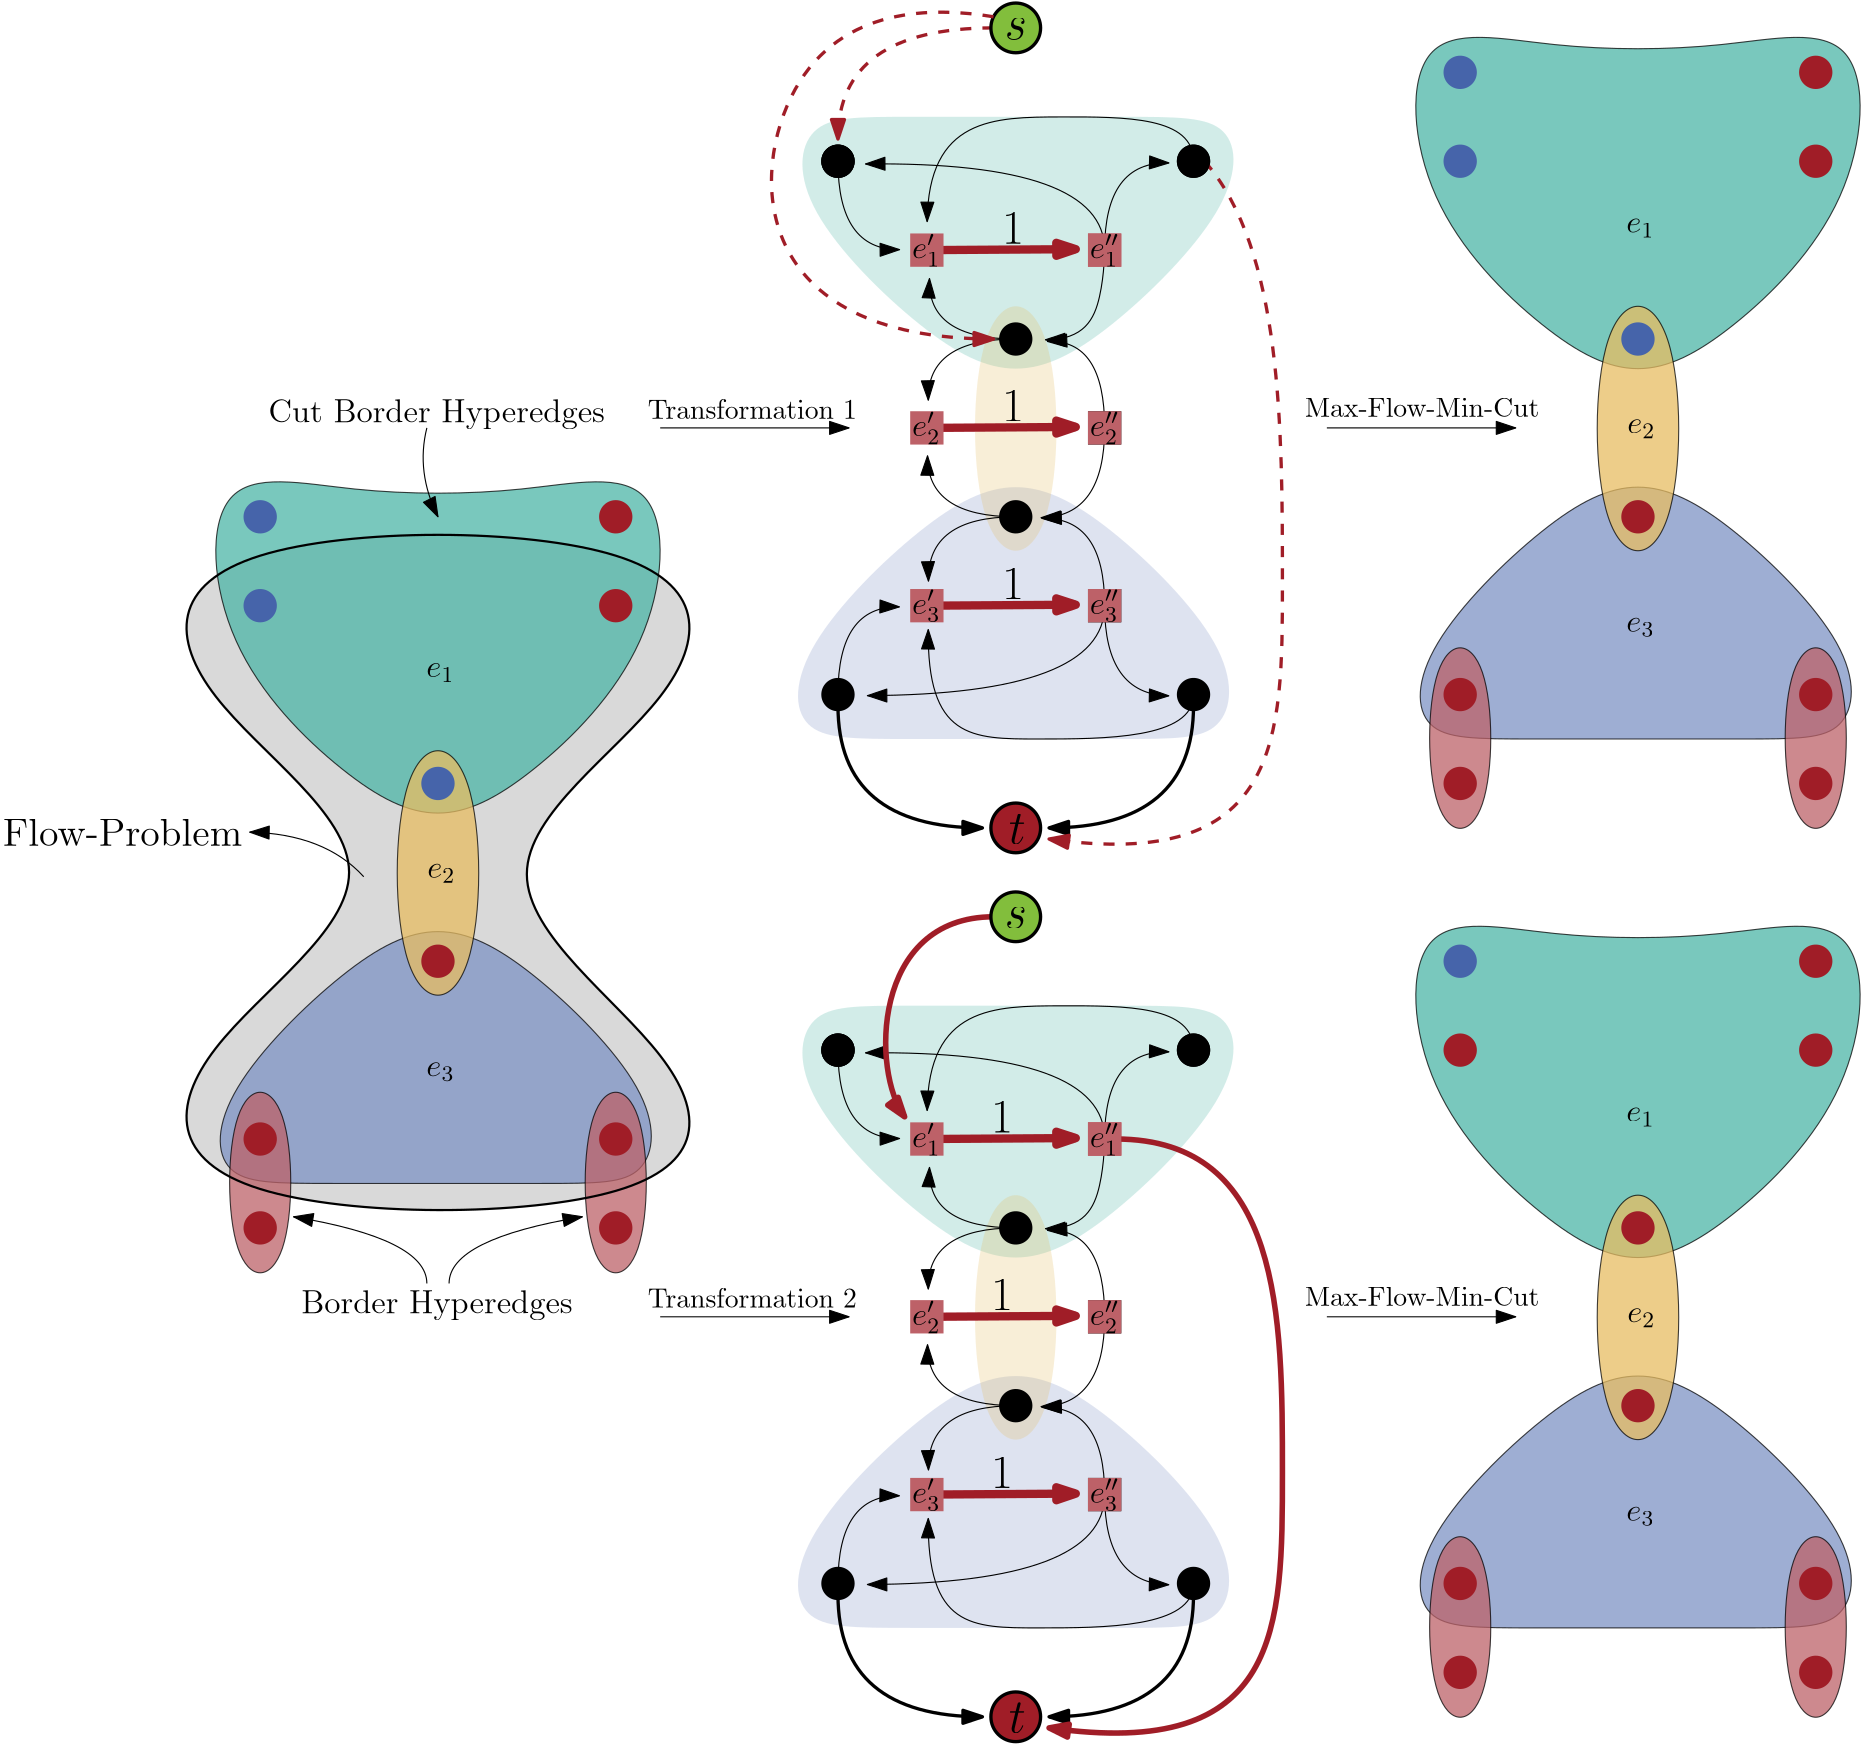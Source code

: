 <?xml version="1.0"?>
<!DOCTYPE ipe SYSTEM "ipe.dtd">
<ipe version="70107" creator="Ipe 7.1.10">
<info created="D:20171009143434" modified="D:20171018075325"/>
<ipestyle name="basic">
<symbol name="arrow/arc(spx)">
<path stroke="sym-stroke" fill="sym-stroke" pen="sym-pen">
0 0 m
-1 0.333 l
-1 -0.333 l
h
</path>
</symbol>
<symbol name="arrow/farc(spx)">
<path stroke="sym-stroke" fill="white" pen="sym-pen">
0 0 m
-1 0.333 l
-1 -0.333 l
h
</path>
</symbol>
<symbol name="arrow/ptarc(spx)">
<path stroke="sym-stroke" fill="sym-stroke" pen="sym-pen">
0 0 m
-1 0.333 l
-0.8 0 l
-1 -0.333 l
h
</path>
</symbol>
<symbol name="arrow/fptarc(spx)">
<path stroke="sym-stroke" fill="white" pen="sym-pen">
0 0 m
-1 0.333 l
-0.8 0 l
-1 -0.333 l
h
</path>
</symbol>
<symbol name="mark/circle(sx)" transformations="translations">
<path fill="sym-stroke">
0.6 0 0 0.6 0 0 e
0.4 0 0 0.4 0 0 e
</path>
</symbol>
<symbol name="mark/disk(sx)" transformations="translations">
<path fill="sym-stroke">
0.6 0 0 0.6 0 0 e
</path>
</symbol>
<symbol name="mark/fdisk(sfx)" transformations="translations">
<group>
<path fill="sym-fill">
0.5 0 0 0.5 0 0 e
</path>
<path fill="sym-stroke" fillrule="eofill">
0.6 0 0 0.6 0 0 e
0.4 0 0 0.4 0 0 e
</path>
</group>
</symbol>
<symbol name="mark/box(sx)" transformations="translations">
<path fill="sym-stroke" fillrule="eofill">
-0.6 -0.6 m
0.6 -0.6 l
0.6 0.6 l
-0.6 0.6 l
h
-0.4 -0.4 m
0.4 -0.4 l
0.4 0.4 l
-0.4 0.4 l
h
</path>
</symbol>
<symbol name="mark/square(sx)" transformations="translations">
<path fill="sym-stroke">
-0.6 -0.6 m
0.6 -0.6 l
0.6 0.6 l
-0.6 0.6 l
h
</path>
</symbol>
<symbol name="mark/fsquare(sfx)" transformations="translations">
<group>
<path fill="sym-fill">
-0.5 -0.5 m
0.5 -0.5 l
0.5 0.5 l
-0.5 0.5 l
h
</path>
<path fill="sym-stroke" fillrule="eofill">
-0.6 -0.6 m
0.6 -0.6 l
0.6 0.6 l
-0.6 0.6 l
h
-0.4 -0.4 m
0.4 -0.4 l
0.4 0.4 l
-0.4 0.4 l
h
</path>
</group>
</symbol>
<symbol name="mark/cross(sx)" transformations="translations">
<group>
<path fill="sym-stroke">
-0.43 -0.57 m
0.57 0.43 l
0.43 0.57 l
-0.57 -0.43 l
h
</path>
<path fill="sym-stroke">
-0.43 0.57 m
0.57 -0.43 l
0.43 -0.57 l
-0.57 0.43 l
h
</path>
</group>
</symbol>
<symbol name="arrow/fnormal(spx)">
<path stroke="sym-stroke" fill="white" pen="sym-pen">
0 0 m
-1 0.333 l
-1 -0.333 l
h
</path>
</symbol>
<symbol name="arrow/pointed(spx)">
<path stroke="sym-stroke" fill="sym-stroke" pen="sym-pen">
0 0 m
-1 0.333 l
-0.8 0 l
-1 -0.333 l
h
</path>
</symbol>
<symbol name="arrow/fpointed(spx)">
<path stroke="sym-stroke" fill="white" pen="sym-pen">
0 0 m
-1 0.333 l
-0.8 0 l
-1 -0.333 l
h
</path>
</symbol>
<symbol name="arrow/linear(spx)">
<path stroke="sym-stroke" pen="sym-pen">
-1 0.333 m
0 0 l
-1 -0.333 l
</path>
</symbol>
<symbol name="arrow/fdouble(spx)">
<path stroke="sym-stroke" fill="white" pen="sym-pen">
0 0 m
-1 0.333 l
-1 -0.333 l
h
-1 0 m
-2 0.333 l
-2 -0.333 l
h
</path>
</symbol>
<symbol name="arrow/double(spx)">
<path stroke="sym-stroke" fill="sym-stroke" pen="sym-pen">
0 0 m
-1 0.333 l
-1 -0.333 l
h
-1 0 m
-2 0.333 l
-2 -0.333 l
h
</path>
</symbol>
<pen name="heavier" value="0.8"/>
<pen name="fat" value="1.2"/>
<pen name="ultrafat" value="2"/>
<symbolsize name="large" value="5"/>
<symbolsize name="small" value="2"/>
<symbolsize name="tiny" value="1.1"/>
<arrowsize name="large" value="10"/>
<arrowsize name="small" value="5"/>
<arrowsize name="tiny" value="3"/>
<color name="red" value="1 0 0"/>
<color name="green" value="0 1 0"/>
<color name="blue" value="0 0 1"/>
<color name="yellow" value="1 1 0"/>
<color name="orange" value="1 0.647 0"/>
<color name="gold" value="1 0.843 0"/>
<color name="purple" value="0.627 0.125 0.941"/>
<color name="gray" value="0.745"/>
<color name="brown" value="0.647 0.165 0.165"/>
<color name="navy" value="0 0 0.502"/>
<color name="pink" value="1 0.753 0.796"/>
<color name="seagreen" value="0.18 0.545 0.341"/>
<color name="turquoise" value="0.251 0.878 0.816"/>
<color name="violet" value="0.933 0.51 0.933"/>
<color name="darkblue" value="0 0 0.545"/>
<color name="darkcyan" value="0 0.545 0.545"/>
<color name="darkgray" value="0.663"/>
<color name="darkgreen" value="0 0.392 0"/>
<color name="darkmagenta" value="0.545 0 0.545"/>
<color name="darkorange" value="1 0.549 0"/>
<color name="darkred" value="0.545 0 0"/>
<color name="lightblue" value="0.678 0.847 0.902"/>
<color name="lightcyan" value="0.878 1 1"/>
<color name="lightgray" value="0.827"/>
<color name="lightgreen" value="0.565 0.933 0.565"/>
<color name="lightyellow" value="1 1 0.878"/>
<dashstyle name="dashed" value="[4] 0"/>
<dashstyle name="dotted" value="[1 3] 0"/>
<dashstyle name="dash dotted" value="[4 2 1 2] 0"/>
<dashstyle name="dash dot dotted" value="[4 2 1 2 1 2] 0"/>
<textsize name="large" value="\large"/>
<textsize name="Large" value="\Large"/>
<textsize name="LARGE" value="\LARGE"/>
<textsize name="huge" value="\huge"/>
<textsize name="Huge" value="\Huge"/>
<textsize name="small" value="\small"/>
<textsize name="footnote" value="\footnotesize"/>
<textsize name="tiny" value="\tiny"/>
<textstyle name="center" begin="\begin{center}" end="\end{center}"/>
<textstyle name="itemize" begin="\begin{itemize}" end="\end{itemize}"/>
<textstyle name="item" begin="\begin{itemize}\item{}" end="\end{itemize}"/>
<gridsize name="4 pts" value="4"/>
<gridsize name="8 pts (~3 mm)" value="8"/>
<gridsize name="16 pts (~6 mm)" value="16"/>
<gridsize name="32 pts (~12 mm)" value="32"/>
<gridsize name="10 pts (~3.5 mm)" value="10"/>
<gridsize name="20 pts (~7 mm)" value="20"/>
<gridsize name="14 pts (~5 mm)" value="14"/>
<gridsize name="28 pts (~10 mm)" value="28"/>
<gridsize name="56 pts (~20 mm)" value="56"/>
<anglesize name="90 deg" value="90"/>
<anglesize name="60 deg" value="60"/>
<anglesize name="45 deg" value="45"/>
<anglesize name="30 deg" value="30"/>
<anglesize name="22.5 deg" value="22.5"/>
<opacity name="10%" value="0.1"/>
<opacity name="30%" value="0.3"/>
<opacity name="50%" value="0.5"/>
<opacity name="75%" value="0.75"/>
<tiling name="falling" angle="-60" step="4" width="1"/>
<tiling name="rising" angle="30" step="4" width="1"/>
</ipestyle>
<ipestyle name="kitcolors">
<color name="KITwhite" value="1"/>
<color name="KITblack" value="0"/>
<color name="KITblack70" value="0.3"/>
<color name="KITblack50" value="0.5"/>
<color name="KITblack30" value="0.7"/>
<color name="KITblack15" value="0.85"/>
<color name="KITgreen" value="0 0.588 0.509"/>
<color name="KITgreen70" value="0.3 0.711 0.656"/>
<color name="KITgreen50" value="0.5 0.794 0.754"/>
<color name="KITgreen30" value="0.7 0.876 0.852"/>
<color name="KITgreen15" value="0.85 0.938 0.926"/>
<color name="KITblue" value="0.274 0.392 0.666"/>
<color name="KITblue70" value="0.492 0.574 0.766"/>
<color name="KITblue50" value="0.637 0.696 0.833"/>
<color name="KITblue30" value="0.782 0.817 0.9"/>
<color name="KITblue15" value="0.891 0.908 0.95"/>
<color name="KITred" value="0.627 0.117 0.156"/>
<color name="KITred70" value="0.739 0.382 0.409"/>
<color name="KITred50" value="0.813 0.558 0.578"/>
<color name="KITred30" value="0.888 0.735 0.747"/>
<color name="KITred15" value="0.944 0.867 0.873"/>
<color name="KITpalegreen" value="0.509 0.745 0.235"/>
<color name="KITpalegreen70" value="0.656 0.821 0.464"/>
<color name="KITpalegreen50" value="0.754 0.872 0.617"/>
<color name="KITpalegreen30" value="0.852 0.923 0.77"/>
<color name="KITpalegreen15" value="0.926 0.961 0.885"/>
<color name="KITyellow" value="0.98 0.901 0.078"/>
<color name="KITyellow70" value="0.986 0.931 0.354"/>
<color name="KITyellow50" value="0.99 0.95 0.539"/>
<color name="KITyellow30" value="0.994 0.97 0.723"/>
<color name="KITyellow15" value="0.997 0.985 0.861"/>
<color name="KITorange" value="0.862 0.627 0.117"/>
<color name="KITorange70" value="0.903 0.739 0.382"/>
<color name="KITorange50" value="0.931 0.813 0.558"/>
<color name="KITorange30" value="0.958 0.888 0.735"/>
<color name="KITorange15" value="0.979 0.944 0.867"/>
<color name="KITbrown" value="0.627 0.509 0.196"/>
<color name="KITbrown70" value="0.739 0.656 0.437"/>
<color name="KITbrown50" value="0.813 0.754 0.598"/>
<color name="KITbrown30" value="0.888 0.852 0.758"/>
<color name="KITbrown15" value="0.944 0.926 0.879"/>
<color name="KITlilac" value="0.627 0 0.47"/>
<color name="KITlilac70" value="0.739 0.3 0.629"/>
<color name="KITlilac50" value="0.813 0.5 0.735"/>
<color name="KITlilac30" value="0.888 0.7 0.841"/>
<color name="KITlilac15" value="0.944 0.85 0.92"/>
<color name="KITcyanblue" value="0.313 0.666 0.901"/>
<color name="KITcyanblue70" value="0.519 0.766 0.931"/>
<color name="KITcyanblue50" value="0.656 0.833 0.95"/>
<color name="KITcyanblue30" value="0.794 0.9 0.97"/>
<color name="KITcyanblue15" value="0.897 0.95 0.985"/>
<color name="KITseablue" value="0.196 0.313 0.549"/>
<color name="KITseablue70" value="0.437 0.519 0.684"/>
<color name="KITseablue50" value="0.598 0.656 0.774"/>
<color name="KITseablue30" value="0.758 0.794 0.864"/>
<color name="KITseablue15" value="0.879 0.897 0.932"/>
</ipestyle>
<ipestyle name="bigpaper">
<layout paper="10000 6000" origin="0 0" frame="10000 6000"/>
<titlestyle pos="10 10" size="LARGE" color="title"  valign="baseline"/>
</ipestyle>
<ipestyle name="transparency">
<opacity name="10%" value="0.1"/>
<opacity name="50%" value="0.5"/>
<opacity name="75%" value="0.75"/>
<opacity name="25%" value="0.25"/>
</ipestyle>
<page>
<layer name="alpha"/>
<view layers="alpha" active="alpha"/>
<path layer="alpha" fill="KITblack15">
928 1632
928 1692
1120 1692
1120 1632
1024 1568
1120 1500
1120 1444
928 1444
928 1504
1024 1568 u
</path>
<path matrix="-1 0 0 -1 2256 3296" fill="KITblue70" opacity="25%">
944 1648
947.2 1680
976 1680
1072 1680
1104 1680
1104 1648
1056 1600
1024 1584
992 1600 u
</path>
<path matrix="1 0 0 1 208 160" fill="KITgreen70" opacity="25%">
944 1648
947.2 1680
976 1680
1072 1680
1104 1680
1104 1648
1056 1600
1024 1584
992 1600 u
</path>
<path matrix="1 0 0 1 208 159.78" fill="KITorange70" opacity="25%">
1008 1616
1040 1616
1040 1520
1008 1520 u
</path>
<path matrix="1 0 0 1 -48 32" stroke="KITred" pen="3" rarrow="normal/normal">
1301.61 1632.34 m
1248 1632 l
</path>
<path matrix="1 0 0 1 -48 160" stroke="KITred" pen="3" rarrow="normal/normal">
1301.61 1568.34 m
1248 1568 l
</path>
<path matrix="1 0 0 1 -48 160" stroke="KITred" pen="3" rarrow="normal/normal">
1301.61 1632.34 m
1248 1632 l
</path>
<path matrix="-1 0 0 -1 2048 3136" stroke="black" fill="KITblue70" opacity="75%">
944 1648
947.2 1680
976 1680
1072 1680
1104 1680
1104 1648
1056 1600
1024 1584
992 1600 u
</path>
<path stroke="black" fill="KITgreen70" opacity="75%">
944 1648
940 1716
992 1704
1056 1704
1108 1716
1104 1648
1056 1600
1024 1584
992 1600 u
</path>
<path matrix="1 0 0 1 0 -0.219839" stroke="black" fill="KITorange70" opacity="75%">
1008 1616
1040 1616
1040 1520
1008 1520 u
</path>
<use name="mark/disk(sx)" pos="1024 1600" size="10" stroke="KITblue"/>
<use name="mark/disk(sx)" pos="1024 1536" size="10" stroke="KITred"/>
<text matrix="1 0 0 1 -100.18 54.3272" transformations="translations" pos="1120 1584" stroke="black" type="label" width="10.158" height="5.151" depth="1.79" valign="baseline" size="large">$e_1$</text>
<text matrix="1 0 0 1 -99.8941 -17.9607" transformations="translations" pos="1120 1584" stroke="black" type="label" width="10.158" height="5.151" depth="1.79" valign="baseline" size="large">$e_2$</text>
<text matrix="1 0 0 1 -100.18 -89.4256" transformations="translations" pos="1120 1584" stroke="black" type="label" width="10.158" height="5.151" depth="1.79" valign="baseline" size="large">$e_3$</text>
<use matrix="1 0 0 1 208 160" name="mark/disk(sx)" pos="960 1664" size="10" stroke="black"/>
<use matrix="1 0 0 1 336 160" name="mark/disk(sx)" pos="960 1664" size="10" stroke="black"/>
<use matrix="1 0 0 1 272 96" name="mark/disk(sx)" pos="960 1664" size="10" stroke="black"/>
<use matrix="1 0 0 1 336 -32" name="mark/disk(sx)" pos="960 1664" size="10" stroke="black"/>
<use matrix="1 0 0 1 208 160" name="mark/disk(sx)" pos="960 1664" size="10" stroke="black"/>
<use matrix="1 0 0 1 208 160" name="mark/disk(sx)" pos="960 1664" size="10" stroke="black"/>
<use matrix="1 0 0 1 272 32" name="mark/disk(sx)" pos="960 1664" size="10" stroke="black"/>
<use matrix="1 0 0 1 208 -32" name="mark/disk(sx)" pos="960 1664" size="10" stroke="black"/>
<use matrix="1 0 0 1 304 0" name="mark/square(sx)" pos="960 1664" size="10" stroke="black"/>
<use matrix="1 0 0 1 304 64" name="mark/square(sx)" pos="960 1664" size="10" stroke="black"/>
<use matrix="1 0 0 1 304 128" name="mark/square(sx)" pos="960 1664" size="10" stroke="KITred70"/>
<path matrix="1 0 0 1 -48 160" stroke="black" rarrow="normal/normal">
1290.7 1599.73 m
1304.71 1599.73
1311.95 1614.71
1312 1632
1312 1632 c
</path>
<path matrix="1 0 0 1 -48 160" stroke="black" rarrow="normal/normal">
1248.11 1642.26 m
1248.48 1679.79
1296 1680
1344 1680
1344 1664 c
</path>
<path matrix="1 0 0 1 -48 160" stroke="black" rarrow="normal/normal">
1248.24 1557.96 m
1248 1536
1280 1536 c
</path>
<path matrix="1 0 0 1 -48 160" stroke="black" rarrow="normal/normal">
1248.52 1577.97 m
1248 1600
1280 1600 c
</path>
<path matrix="1 0 0 1 -48 160" stroke="black" rarrow="normal/normal">
1289.11 1535.67 m
1312 1536
1312 1568 c
</path>
<path matrix="1 0 0 1 -48 160" stroke="black" rarrow="normal/normal">
1291.39 1599.12 m
1312 1600
1312 1568 c
</path>
<path matrix="1 0 0 1 -48 160" stroke="black" rarrow="normal/normal">
1238.18 1632.18 m
1216 1632
1216 1664 c
</path>
<path matrix="1 0 0 1 -48 160" stroke="black" rarrow="normal/normal">
1248.95 1621.78 m
1248 1600
1280 1600 c
</path>
<path matrix="1 0 0 1 -48 160" stroke="black" rarrow="normal/normal">
1225.92 1663.02 m
1312 1664
1312 1632 c
</path>
<path matrix="1 0 0 1 -48 160" stroke="black" rarrow="normal/normal">
1335.15 1663.39 m
1312 1664
1312 1632 c
</path>
<path matrix="1 0 0 1 -48 160" stroke="black" rarrow="normal/normal">
1248.58 1512.83 m
1248 1536
1280 1536 c
</path>
<path matrix="1 0 0 1 -48 160" stroke="black" rarrow="normal/normal">
1238.11 1503.57 m
1216 1504
1216 1472 c
</path>
<path matrix="1 0 0 1 -48 160" stroke="black" rarrow="normal/normal">
1226.59 1471.62 m
1312 1472
1312 1504 c
</path>
<path matrix="1 0 0 1 -48 160" stroke="black" rarrow="normal/normal">
1248.51 1495.4 m
1248 1456
1280 1456
1344 1456
1344 1472 c
</path>
<path matrix="1 0 0 1 -48 160" stroke="black" rarrow="normal/normal">
1289.42 1535.42 m
1312 1536
1312 1504 c
</path>
<path matrix="1 0 0 1 -48 160" stroke="black" rarrow="normal/normal">
1335.1 1471.55 m
1312 1472
1312 1504 c
</path>
<use matrix="1 0 0 1 240 64" name="mark/square(sx)" pos="960 1664" size="10" stroke="KITred70"/>
<use matrix="1 0 0 1 240 128" name="mark/square(sx)" pos="960 1664" size="10" stroke="KITred70"/>
<use matrix="1 0 0 1 240 0" name="mark/square(sx)" pos="960 1664" size="10" stroke="KITred70"/>
<use matrix="1 0 0 1 304 128" name="mark/square(sx)" pos="960 1664" size="10" stroke="KITred70"/>
<use matrix="1 0 0 1 304 64" name="mark/square(sx)" pos="960 1664" size="10" stroke="KITred70"/>
<use matrix="1 0 0 1 304 0" name="mark/square(sx)" pos="960 1664" size="10" stroke="KITred70"/>
<text matrix="1 0 0 1 74.681 205.039" transformations="translations" pos="1120 1584" stroke="black" type="label" width="10.158" height="8.772" depth="2.95" valign="baseline" size="large">$e_1&apos;$</text>
<text matrix="1 0 0 1 74.681 141.039" transformations="translations" pos="1120 1584" stroke="black" type="label" width="10.158" height="8.772" depth="2.95" valign="baseline" size="large">$e_2&apos;$</text>
<text matrix="1 0 0 1 74.681 77.039" transformations="translations" pos="1120 1584" stroke="black" type="label" width="10.158" height="8.772" depth="2.95" valign="baseline" size="large">$e_3&apos;$</text>
<text matrix="1 0 0 1 138.681 77.039" transformations="translations" pos="1120 1584" stroke="black" type="label" width="10.517" height="8.772" depth="2.95" valign="baseline" size="large">$e_3&apos;&apos;$</text>
<text matrix="1 0 0 1 138.681 141.039" transformations="translations" pos="1120 1584" stroke="black" type="label" width="10.517" height="8.772" depth="2.95" valign="baseline" size="large">$e_2&apos;&apos;$</text>
<text matrix="1 0 0 1 138.681 205.039" transformations="translations" pos="1120 1584" stroke="black" type="label" width="10.517" height="8.772" depth="2.95" valign="baseline" size="large">$e_1&apos;&apos;$</text>
<path matrix="1 0 0 1 16 160" stroke="black" pen="fat" arrow="normal/normal">
1152 1468 m
1152 1424
1204 1424 c
</path>
<path matrix="1 0 0 1 16 160" stroke="black" pen="fat" arrow="normal/normal">
1280 1468 m
1280 1424
1228 1424 c
</path>
<path matrix="1 0 0 1 16 160" stroke="KITblack" fill="KITred" pen="fat">
8.94427 0 0 8.94427 1216 1424 e
</path>
<path matrix="1 0 0 1 16 160" stroke="KITred" dash="dashed" pen="fat" arrow="normal/normal">
1208 1712 m
1152 1712
1152 1672 c
</path>
<path matrix="1 0 0 1 16 448" stroke="KITblack" fill="KITpalegreen" pen="fat">
8.94427 0 0 8.94427 1216 1424 e
</path>
<text matrix="1 0 0 1 16 152" transformations="translations" pos="1212 1716" stroke="KITblack" type="label" width="7.94" height="7.412" depth="0" valign="baseline" size="LARGE">$s$</text>
<text matrix="1 0 0 1 17.4711 -137.594" transformations="translations" pos="1212 1716" stroke="KITblack" type="label" width="6.087" height="10.589" depth="0" valign="baseline" size="LARGE">$t$</text>
<path matrix="0.75 0 0 0.738506 192 298.355" stroke="black" fill="KITred70" opacity="75%">
1008 1616
1040 1616
1040 1520
1008 1520 u
</path>
<use name="mark/disk(sx)" pos="960 1472" size="10" stroke="KITred"/>
<use matrix="1 0 0 1 0 -32" name="mark/disk(sx)" pos="960 1472" size="10" stroke="KITred"/>
<path matrix="0.75 0 0 0.738506 320 298.355" stroke="black" fill="KITred70" opacity="75%">
1008 1616
1040 1616
1040 1520
1008 1520 u
</path>
<use matrix="1 0 0 1 0 -32" name="mark/disk(sx)" pos="1088 1472" size="10" stroke="KITred"/>
<use name="mark/disk(sx)" pos="1088 1472" size="10" stroke="KITred"/>
<use name="mark/disk(sx)" pos="960 1664" size="10" stroke="KITblue"/>
<use matrix="1 0 0 1 0 32" name="mark/disk(sx)" pos="960 1664" size="10" stroke="KITblue"/>
<use name="mark/disk(sx)" pos="1088 1664" size="10" stroke="KITred"/>
<use matrix="1 0 0 1 0 32" name="mark/disk(sx)" pos="1088 1664" size="10" stroke="KITred"/>
<path stroke="KITblack" pen="heavier">
928 1632
928 1692
1120 1692
1120 1632
1024 1568
1120 1500
1120 1444
928 1444
928 1504
1024 1568 u
</path>
<path stroke="KITblack" arrow="normal/normal">
997.277 1566.42 m
983.167 1581.89
956.223 1582.47 c
</path>
<text matrix="1 0 0 1 -41.7425 -2.74231" transformations="translations" pos="909.074 1580.31" stroke="KITblack" type="label" width="86.229" height="9.963" depth="0" valign="baseline" size="Large">Flow-Problem</text>
<text matrix="1 0 0 1 -47.3373 -42.6036" transformations="translations" pos="1022.13 1451.9" stroke="KITblack" type="label" width="97.771" height="8.307" depth="2.32" valign="baseline" size="large">Border Hyperedges</text>
<path stroke="black" arrow="normal/normal">
1028 1420 m
1028 1436
1076 1444 c
</path>
<path stroke="black" arrow="normal/normal">
1020 1420 m
1020 1436
972 1444 c
</path>
<path matrix="1 0 0 1 16 160" stroke="KITred" dash="dashed" pen="fat" arrow="normal/normal">
1208 1716 m
1186.4 1719.6
1120 1720
1120 1600
1208 1600 c
</path>
<path matrix="1 0 0 1 16 160" stroke="KITred" dash="dashed" pen="fat" arrow="normal/normal">
1284 1664 m
1312 1632
1312 1504
1312 1408
1228 1420 c
</path>
<use matrix="1 0 0 1 -16 160" name="mark/disk(sx)" pos="1312 1664" size="10" stroke="KITblack"/>
<path matrix="-1 0 0 -1 2256 2976" fill="KITblue70" opacity="25%">
944 1648
947.2 1680
976 1680
1072 1680
1104 1680
1104 1648
1056 1600
1024 1584
992 1600 u
</path>
<path matrix="1 0 0 1 208 -160" fill="KITgreen70" opacity="25%">
944 1648
947.2 1680
976 1680
1072 1680
1104 1680
1104 1648
1056 1600
1024 1584
992 1600 u
</path>
<path matrix="1 0 0 1 208 -160.22" fill="KITorange70" opacity="25%">
1008 1616
1040 1616
1040 1520
1008 1520 u
</path>
<path matrix="1 0 0 1 -48 -288" stroke="KITred" pen="3" rarrow="normal/normal">
1301.61 1632.34 m
1248 1632 l
</path>
<path matrix="1 0 0 1 -48 -160" stroke="KITred" pen="3" rarrow="normal/normal">
1301.61 1568.34 m
1248 1568 l
</path>
<path matrix="1 0 0 1 -48 -160" stroke="KITred" pen="3" rarrow="normal/normal">
1301.61 1632.34 m
1248 1632 l
</path>
<use matrix="1 0 0 1 208 -160" name="mark/disk(sx)" pos="960 1664" size="10" stroke="black"/>
<use matrix="1 0 0 1 336 -160" name="mark/disk(sx)" pos="960 1664" size="10" stroke="black"/>
<use matrix="1 0 0 1 272 -224" name="mark/disk(sx)" pos="960 1664" size="10" stroke="black"/>
<use matrix="1 0 0 1 336 -352" name="mark/disk(sx)" pos="960 1664" size="10" stroke="black"/>
<use matrix="1 0 0 1 208 -160" name="mark/disk(sx)" pos="960 1664" size="10" stroke="black"/>
<use matrix="1 0 0 1 208 -160" name="mark/disk(sx)" pos="960 1664" size="10" stroke="black"/>
<use matrix="1 0 0 1 272 -288" name="mark/disk(sx)" pos="960 1664" size="10" stroke="black"/>
<use matrix="1 0 0 1 208 -352" name="mark/disk(sx)" pos="960 1664" size="10" stroke="black"/>
<use matrix="1 0 0 1 304 -320" name="mark/square(sx)" pos="960 1664" size="10" stroke="black"/>
<use matrix="1 0 0 1 304 -256" name="mark/square(sx)" pos="960 1664" size="10" stroke="black"/>
<use matrix="1 0 0 1 304 -192" name="mark/square(sx)" pos="960 1664" size="10" stroke="KITred70"/>
<path matrix="1 0 0 1 -48 -160" stroke="black" rarrow="normal/normal">
1290.7 1599.73 m
1304.71 1599.73
1311.95 1614.71
1312 1632
1312 1632 c
</path>
<path matrix="1 0 0 1 -48 -160" stroke="black" rarrow="normal/normal">
1248.11 1642.26 m
1248.48 1679.79
1296 1680
1344 1680
1344 1664 c
</path>
<path matrix="1 0 0 1 -48 -160" stroke="black" rarrow="normal/normal">
1248.24 1557.96 m
1248 1536
1280 1536 c
</path>
<path matrix="1 0 0 1 -48 -160" stroke="black" rarrow="normal/normal">
1248.52 1577.97 m
1248 1600
1280 1600 c
</path>
<path matrix="1 0 0 1 -48 -160" stroke="black" rarrow="normal/normal">
1289.11 1535.67 m
1312 1536
1312 1568 c
</path>
<path matrix="1 0 0 1 -48 -160" stroke="black" rarrow="normal/normal">
1291.39 1599.12 m
1312 1600
1312 1568 c
</path>
<path matrix="1 0 0 1 -48 -160" stroke="black" rarrow="normal/normal">
1238.18 1632.18 m
1216 1632
1216 1664 c
</path>
<path matrix="1 0 0 1 -48 -160" stroke="black" rarrow="normal/normal">
1248.95 1621.78 m
1248 1600
1280 1600 c
</path>
<path matrix="1 0 0 1 -48 -160" stroke="black" rarrow="normal/normal">
1225.92 1663.02 m
1312 1664
1312 1632 c
</path>
<path matrix="1 0 0 1 -48 -160" stroke="black" rarrow="normal/normal">
1335.15 1663.39 m
1312 1664
1312 1632 c
</path>
<path matrix="1 0 0 1 -48 -160" stroke="black" rarrow="normal/normal">
1248.58 1512.83 m
1248 1536
1280 1536 c
</path>
<path matrix="1 0 0 1 -48 -160" stroke="black" rarrow="normal/normal">
1238.11 1503.57 m
1216 1504
1216 1472 c
</path>
<path matrix="1 0 0 1 -48 -160" stroke="black" rarrow="normal/normal">
1226.59 1471.62 m
1312 1472
1312 1504 c
</path>
<path matrix="1 0 0 1 -48 -160" stroke="black" rarrow="normal/normal">
1248.51 1495.4 m
1248 1456
1280 1456
1344 1456
1344 1472 c
</path>
<path matrix="1 0 0 1 -48 -160" stroke="black" rarrow="normal/normal">
1289.42 1535.42 m
1312 1536
1312 1504 c
</path>
<path matrix="1 0 0 1 -48 -160" stroke="black" rarrow="normal/normal">
1335.1 1471.55 m
1312 1472
1312 1504 c
</path>
<use matrix="1 0 0 1 240 -256" name="mark/square(sx)" pos="960 1664" size="10" stroke="KITred70"/>
<use matrix="1 0 0 1 240 -192" name="mark/square(sx)" pos="960 1664" size="10" stroke="KITred70"/>
<use matrix="1 0 0 1 240 -320" name="mark/square(sx)" pos="960 1664" size="10" stroke="KITred70"/>
<use matrix="1 0 0 1 304 -192" name="mark/square(sx)" pos="960 1664" size="10" stroke="KITred70"/>
<use matrix="1 0 0 1 304 -256" name="mark/square(sx)" pos="960 1664" size="10" stroke="KITred70"/>
<use matrix="1 0 0 1 304 -320" name="mark/square(sx)" pos="960 1664" size="10" stroke="KITred70"/>
<text matrix="1 0 0 1 74.681 -114.961" transformations="translations" pos="1120 1584" stroke="black" type="label" width="10.158" height="8.772" depth="2.95" valign="baseline" size="large">$e_1&apos;$</text>
<text matrix="1 0 0 1 74.681 -178.961" transformations="translations" pos="1120 1584" stroke="black" type="label" width="10.158" height="8.772" depth="2.95" valign="baseline" size="large">$e_2&apos;$</text>
<text matrix="1 0 0 1 74.681 -242.961" transformations="translations" pos="1120 1584" stroke="black" type="label" width="10.158" height="8.772" depth="2.95" valign="baseline" size="large">$e_3&apos;$</text>
<text matrix="1 0 0 1 138.681 -242.961" transformations="translations" pos="1120 1584" stroke="black" type="label" width="10.517" height="8.772" depth="2.95" valign="baseline" size="large">$e_3&apos;&apos;$</text>
<text matrix="1 0 0 1 138.681 -178.961" transformations="translations" pos="1120 1584" stroke="black" type="label" width="10.517" height="8.772" depth="2.95" valign="baseline" size="large">$e_2&apos;&apos;$</text>
<path matrix="1 0 0 1 16 -160" stroke="black" pen="fat" arrow="normal/normal">
1152 1468 m
1152 1424
1204 1424 c
</path>
<path matrix="1 0 0 1 16 -160" stroke="black" pen="fat" arrow="normal/normal">
1280 1468 m
1280 1424
1228 1424 c
</path>
<path matrix="1 0 0 1 16 -160" stroke="KITblack" fill="KITred" pen="fat">
8.94427 0 0 8.94427 1216 1424 e
</path>
<path matrix="1 0 0 1 -164 -160" stroke="KITred" pen="ultrafat" arrow="normal/normal">
1388 1712 m
1344 1712
1344 1656
1356 1640 c
</path>
<path matrix="1 0 0 1 16 128" stroke="KITblack" fill="KITpalegreen" pen="fat">
8.94427 0 0 8.94427 1216 1424 e
</path>
<text matrix="1 0 0 1 16 -168" transformations="translations" pos="1212 1716" stroke="KITblack" type="label" width="7.94" height="7.412" depth="0" valign="baseline" size="LARGE">$s$</text>
<text matrix="1 0 0 1 17.471 -457.594" transformations="translations" pos="1212 1716" stroke="KITblack" type="label" width="6.087" height="10.589" depth="0" valign="baseline" size="LARGE">$t$</text>
<path matrix="1 0 0 1 -164 -160" stroke="KITred" pen="ultrafat" arrow="normal/normal">
1432 1632 m
1492 1632
1492 1504
1492 1408
1408 1420 c
</path>
<use matrix="1 0 0 1 -16 -160" name="mark/disk(sx)" pos="1312 1664" size="10" stroke="KITblack"/>
<use matrix="1 0 0 1 -188 -136" name="mark/square(sx)" pos="1452 1608" size="10" stroke="KITred70"/>
<text matrix="1 0 0 1 138.681 -114.961" transformations="translations" pos="1120 1584" stroke="black" type="label" width="10.517" height="8.772" depth="2.95" valign="baseline" size="large">$e_1&apos;&apos;$</text>
<text matrix="1 0 0 1 -59.1358 278.097" transformations="translations" pos="1022.13 1451.9" stroke="KITblack" type="label" width="121.183" height="8.307" depth="2.32" valign="baseline" size="large">Cut Border Hyperedges</text>
<path stroke="KITblack" rarrow="normal/normal">
1024 1696 m
1016 1712
1020 1728 c
</path>
<text matrix="1 0 0 1 91.0902 18.334" transformations="translations" pos="1136 1712" stroke="KITblack" type="label" width="7.895" height="11.097" depth="0" valign="baseline" size="LARGE">$1$</text>
<text matrix="1 0 0 1 91.0902 -45.666" transformations="translations" pos="1136 1712" stroke="KITblack" type="label" width="7.895" height="11.097" depth="0" valign="baseline" size="LARGE">$1$</text>
<text matrix="1 0 0 1 91.0902 82.334" transformations="translations" pos="1136 1712" stroke="KITblack" type="label" width="7.895" height="11.097" depth="0" valign="baseline" size="LARGE">$1$</text>
<text matrix="1 0 0 1 87.0902 -237.666" transformations="translations" pos="1136 1712" stroke="KITblack" type="label" width="7.895" height="11.097" depth="0" valign="baseline" size="LARGE">$1$</text>
<text matrix="1 0 0 1 87.09 -301.666" transformations="translations" pos="1136 1712" stroke="KITblack" type="label" width="7.895" height="11.097" depth="0" valign="baseline" size="LARGE">$1$</text>
<text matrix="1 0 0 1 87.09 -365.666" transformations="translations" pos="1136 1712" stroke="KITblack" type="label" width="7.895" height="11.097" depth="0" valign="baseline" size="LARGE">$1$</text>
<path matrix="-1 0 0 -1 2480 3296" stroke="black" fill="KITblue70" opacity="75%">
944 1648
947.2 1680
976 1680
1072 1680
1104 1680
1104 1648
1056 1600
1024 1584
992 1600 u
</path>
<path matrix="1 0 0 1 432 160" stroke="black" fill="KITgreen70" opacity="75%">
944 1648
940 1716
992 1704
1056 1704
1108 1716
1104 1648
1056 1600
1024 1584
992 1600 u
</path>
<path matrix="1 0 0 1 432 159.78" stroke="black" fill="KITorange70" opacity="75%">
1008 1616
1040 1616
1040 1520
1008 1520 u
</path>
<use matrix="1 0 0 1 432 160" name="mark/disk(sx)" pos="1024 1600" size="10" stroke="KITblue"/>
<use matrix="1 0 0 1 432 160" name="mark/disk(sx)" pos="1024 1536" size="10" stroke="KITred"/>
<text matrix="1 0 0 1 331.82 214.327" transformations="translations" pos="1120 1584" stroke="black" type="label" width="10.158" height="5.151" depth="1.79" valign="baseline" size="large">$e_1$</text>
<text matrix="1 0 0 1 332.106 142.039" transformations="translations" pos="1120 1584" stroke="black" type="label" width="10.158" height="5.151" depth="1.79" valign="baseline" size="large">$e_2$</text>
<text matrix="1 0 0 1 331.82 70.5744" transformations="translations" pos="1120 1584" stroke="black" type="label" width="10.158" height="5.151" depth="1.79" valign="baseline" size="large">$e_3$</text>
<path matrix="0.75 0 0 0.738506 624 458.355" stroke="black" fill="KITred70" opacity="75%">
1008 1616
1040 1616
1040 1520
1008 1520 u
</path>
<use matrix="1 0 0 1 432 160" name="mark/disk(sx)" pos="960 1472" size="10" stroke="KITred"/>
<use matrix="1 0 0 1 432 128" name="mark/disk(sx)" pos="960 1472" size="10" stroke="KITred"/>
<path matrix="0.75 0 0 0.738506 752 458.355" stroke="black" fill="KITred70" opacity="75%">
1008 1616
1040 1616
1040 1520
1008 1520 u
</path>
<use matrix="1 0 0 1 432 128" name="mark/disk(sx)" pos="1088 1472" size="10" stroke="KITred"/>
<use matrix="1 0 0 1 432 160" name="mark/disk(sx)" pos="1088 1472" size="10" stroke="KITred"/>
<use matrix="1 0 0 1 432 160" name="mark/disk(sx)" pos="960 1664" size="10" stroke="KITblue"/>
<use matrix="1 0 0 1 432 192" name="mark/disk(sx)" pos="960 1664" size="10" stroke="KITblue"/>
<use matrix="1 0 0 1 432 160" name="mark/disk(sx)" pos="1088 1664" size="10" stroke="KITred"/>
<use matrix="1 0 0 1 432 192" name="mark/disk(sx)" pos="1088 1664" size="10" stroke="KITred"/>
<path matrix="-1 0 0 -1 2480 2976" stroke="black" fill="KITblue70" opacity="75%">
944 1648
947.2 1680
976 1680
1072 1680
1104 1680
1104 1648
1056 1600
1024 1584
992 1600 u
</path>
<path matrix="1 0 0 1 432 -160" stroke="black" fill="KITgreen70" opacity="75%">
944 1648
940 1716
992 1704
1056 1704
1108 1716
1104 1648
1056 1600
1024 1584
992 1600 u
</path>
<path matrix="1 0 0 1 432 -160.22" stroke="black" fill="KITorange70" opacity="75%">
1008 1616
1040 1616
1040 1520
1008 1520 u
</path>
<use matrix="1 0 0 1 432 -160" name="mark/disk(sx)" pos="1024 1600" size="10" stroke="KITred"/>
<use matrix="1 0 0 1 432 -160" name="mark/disk(sx)" pos="1024 1536" size="10" stroke="KITred"/>
<text matrix="1 0 0 1 331.82 -105.673" transformations="translations" pos="1120 1584" stroke="black" type="label" width="10.158" height="5.151" depth="1.79" valign="baseline" size="large">$e_1$</text>
<text matrix="1 0 0 1 332.106 -177.961" transformations="translations" pos="1120 1584" stroke="black" type="label" width="10.158" height="5.151" depth="1.79" valign="baseline" size="large">$e_2$</text>
<text matrix="1 0 0 1 331.82 -249.426" transformations="translations" pos="1120 1584" stroke="black" type="label" width="10.158" height="5.151" depth="1.79" valign="baseline" size="large">$e_3$</text>
<path matrix="0.75 0 0 0.738506 624 138.355" stroke="black" fill="KITred70" opacity="75%">
1008 1616
1040 1616
1040 1520
1008 1520 u
</path>
<use matrix="1 0 0 1 432 -160" name="mark/disk(sx)" pos="960 1472" size="10" stroke="KITred"/>
<use matrix="1 0 0 1 432 -192" name="mark/disk(sx)" pos="960 1472" size="10" stroke="KITred"/>
<path matrix="0.75 0 0 0.738506 752 138.355" stroke="black" fill="KITred70" opacity="75%">
1008 1616
1040 1616
1040 1520
1008 1520 u
</path>
<use matrix="1 0 0 1 432 -192" name="mark/disk(sx)" pos="1088 1472" size="10" stroke="KITred"/>
<use matrix="1 0 0 1 432 -160" name="mark/disk(sx)" pos="1088 1472" size="10" stroke="KITred"/>
<use matrix="1 0 0 1 432 -160" name="mark/disk(sx)" pos="960 1664" size="10" stroke="KITred"/>
<use matrix="1 0 0 1 432 -128" name="mark/disk(sx)" pos="960 1664" size="10" stroke="KITblue"/>
<use matrix="1 0 0 1 432 -160" name="mark/disk(sx)" pos="1088 1664" size="10" stroke="KITred"/>
<use matrix="1 0 0 1 432 -128" name="mark/disk(sx)" pos="1088 1664" size="10" stroke="KITred"/>
<path matrix="1 0 0 1 260 160" stroke="KITblack" rarrow="normal/normal">
1152 1568 m
1084 1568 l
</path>
<text matrix="1 0 0 1 236 148" transformations="translations" pos="1100 1584" stroke="KITblack" type="label" width="84.544" height="6.918" depth="0" valign="baseline">Max-Flow-Min-Cut</text>
<path matrix="1 0 0 1 260 -160" stroke="KITblack" rarrow="normal/normal">
1152 1568 m
1084 1568 l
</path>
<text matrix="1 0 0 1 236 -172" transformations="translations" pos="1100 1584" stroke="KITblack" type="label" width="84.544" height="6.918" depth="0" valign="baseline">Max-Flow-Min-Cut</text>
<path matrix="1 0 0 1 20 160" stroke="KITblack" rarrow="normal/normal">
1152 1568 m
1084 1568 l
</path>
<text matrix="1 0 0 1 -0.498722 147.3" transformations="translations" pos="1100 1584" stroke="KITblack" type="label" width="75.384" height="6.918" depth="0" valign="baseline">Transformation 1</text>
<path matrix="1 0 0 1 20 -160" stroke="KITblack" rarrow="normal/normal">
1152 1568 m
1084 1568 l
</path>
<text matrix="1 0 0 1 -0.498722 -172.7" transformations="translations" pos="1100 1584" stroke="KITblack" type="label" width="75.384" height="6.918" depth="0" valign="baseline">Transformation 2</text>
</page>
</ipe>
